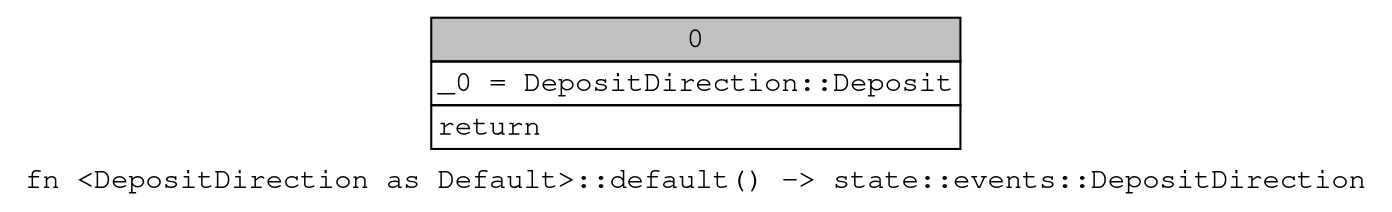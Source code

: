 digraph Mir_0_15369 {
    graph [fontname="Courier, monospace"];
    node [fontname="Courier, monospace"];
    edge [fontname="Courier, monospace"];
    label=<fn &lt;DepositDirection as Default&gt;::default() -&gt; state::events::DepositDirection<br align="left"/>>;
    bb0__0_15369 [shape="none", label=<<table border="0" cellborder="1" cellspacing="0"><tr><td bgcolor="gray" align="center" colspan="1">0</td></tr><tr><td align="left" balign="left">_0 = DepositDirection::Deposit<br/></td></tr><tr><td align="left">return</td></tr></table>>];
}
